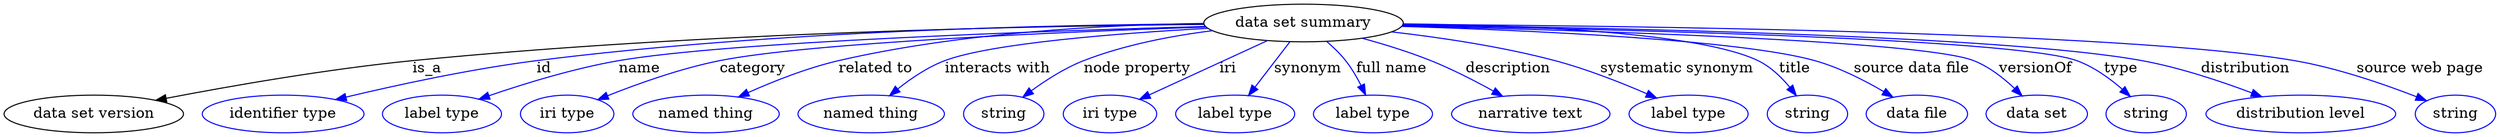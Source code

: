 digraph {
	graph [bb="0,0,1918.4,122"];
	node [label="\N"];
	"data set summary"	[height=0.5,
		label="data set summary",
		pos="998.12,104",
		width=1.9998];
	"data set version"	[height=0.5,
		pos="65.115,18",
		width=1.8088];
	"data set summary" -> "data set version"	[label=is_a,
		lp="322.39,61",
		pos="e,111.82,30.61 926.08,102.52 800.61,100.97 533.99,94.538 310.56,68 245.17,60.232 171.17,44.488 121.69,32.934"];
	id	[color=blue,
		height=0.5,
		label="identifier type",
		pos="208.12,18",
		width=1.652];
	"data set summary" -> id	[color=blue,
		label=id,
		lp="415.56,61",
		pos="e,248.89,31.263 926.08,102.8 814.67,101.58 594.11,95.497 409.23,68 357.29,60.275 299.12,45.406 258.76,34.064",
		style=solid];
	name	[color=blue,
		height=0.5,
		label="label type",
		pos="330.12,18",
		width=1.2425];
	"data set summary" -> name	[color=blue,
		label=name,
		lp="492.27,61",
		pos="e,360.12,31.546 926.11,103.93 824.83,103.95 634.99,99.198 476.8,68 439.52,60.649 398.64,46.453 369.52,35.226",
		style=solid];
	category	[color=blue,
		height=0.5,
		label="iri type",
		pos="428.12,18",
		width=0.9834];
	"data set summary" -> category	[color=blue,
		label=category,
		lp="582.21,61",
		pos="e,453.31,30.985 925.93,103.36 837.97,102.4 685.35,96.248 557.92,68 524.56,60.604 488.31,46.356 462.61,35.122",
		style=solid];
	"related to"	[color=blue,
		height=0.5,
		label="named thing",
		pos="535.12,18",
		width=1.5019];
	"data set summary" -> "related to"	[color=blue,
		label="related to",
		lp="675.35,61",
		pos="e,562.72,33.778 926.37,102.22 854.93,99.961 742.64,92.366 648.64,68 622.03,61.102 593.64,48.845 571.9,38.316",
		style=solid];
	"interacts with"	[color=blue,
		height=0.5,
		label="named thing",
		pos="661.12,18",
		width=1.5019];
	"data set summary" -> "interacts with"	[color=blue,
		label="interacts with",
		lp="767.02,61",
		pos="e,678.16,35.214 926.1,103.29 870.3,101.26 792.03,93.42 728.3,68 712.94,61.872 697.87,51.416 685.91,41.732",
		style=solid];
	"node property"	[color=blue,
		height=0.5,
		label=string,
		pos="763.12,18",
		width=0.8403];
	"data set summary" -> "node property"	[color=blue,
		label="node property",
		lp="871.19,61",
		pos="e,779.19,33.376 933.9,95.755 902.26,90.633 864.1,82.08 831.97,68 815.92,60.966 799.86,49.829 787.29,39.949",
		style=solid];
	iri	[color=blue,
		height=0.5,
		label="iri type",
		pos="847.12,18",
		width=0.9834];
	"data set summary" -> iri	[color=blue,
		label=iri,
		lp="938.34,61",
		pos="e,870.08,31.773 970.07,87.397 944.28,73.052 906.07,51.797 879.11,36.796",
		style=solid];
	synonym	[color=blue,
		height=0.5,
		label="label type",
		pos="945.12,18",
		width=1.2425];
	"data set summary" -> synonym	[color=blue,
		label=synonym,
		lp="1000.8,61",
		pos="e,955.64,35.687 987.39,86.001 979.87,74.082 969.68,57.94 961.2,44.486",
		style=solid];
	"full name"	[color=blue,
		height=0.5,
		label="label type",
		pos="1052.1,18",
		width=1.2425];
	"data set summary" -> "full name"	[color=blue,
		label="full name",
		lp="1064.7,61",
		pos="e,1046,36.018 1015.2,86.462 1020.4,80.905 1025.9,74.468 1030.1,68 1034.7,61.064 1038.7,53.028 1042.1,45.496",
		style=solid];
	description	[color=blue,
		height=0.5,
		label="narrative text",
		pos="1172.1,18",
		width=1.5834];
	"data set summary" -> description	[color=blue,
		label=description,
		lp="1151.2,61",
		pos="e,1150.3,34.717 1041.9,89.483 1058.9,83.663 1078.2,76.287 1095.1,68 1111.1,60.15 1127.9,49.749 1141.7,40.55",
		style=solid];
	"systematic synonym"	[color=blue,
		height=0.5,
		label="label type",
		pos="1292.1,18",
		width=1.2425];
	"data set summary" -> "systematic synonym"	[color=blue,
		label="systematic synonym",
		lp="1279.1,61",
		pos="e,1266.7,32.94 1061.3,95.243 1098.3,89.723 1145.5,80.955 1186.1,68 1210.8,60.134 1237.2,47.915 1257.5,37.646",
		style=solid];
	title	[color=blue,
		height=0.5,
		label=string,
		pos="1385.1,18",
		width=0.8403];
	"data set summary" -> title	[color=blue,
		label=title,
		lp="1370,61",
		pos="e,1375,35.122 1069.6,101.6 1155.6,98.903 1294.2,91.015 1340.1,68 1351.5,62.312 1361.3,52.486 1368.9,43.119",
		style=solid];
	"source data file"	[color=blue,
		height=0.5,
		label="data file",
		pos="1472.1,18",
		width=1.0652];
	"data set summary" -> "source data file"	[color=blue,
		label="source data file",
		lp="1460.5,61",
		pos="e,1452.2,33.504 1068.8,100.16 1164,95.732 1327.9,85.783 1385.1,68 1405.9,61.527 1427.3,49.594 1443.6,39.126",
		style=solid];
	versionOf	[color=blue,
		height=0.5,
		label="data set",
		pos="1565.1,18",
		width=1.0242];
	"data set summary" -> versionOf	[color=blue,
		label=versionOf,
		lp="1559.1,61",
		pos="e,1551.6,34.836 1070.4,103.52 1191.6,103.49 1430,99.275 1507.1,68 1521.1,62.318 1534.2,51.885 1544.4,42.101",
		style=solid];
	type	[color=blue,
		height=0.5,
		label=string,
		pos="1650.1,18",
		width=0.8403];
	"data set summary" -> type	[color=blue,
		label=type,
		lp="1627.2,61",
		pos="e,1636.8,34.412 1069.4,101.28 1216.5,97.378 1543.8,86.699 1591.1,68 1605.5,62.311 1619,51.673 1629.5,41.759",
		style=solid];
	distribution	[color=blue,
		height=0.5,
		label="distribution level",
		pos="1769.1,18",
		width=1.9523];
	"data set summary" -> distribution	[color=blue,
		label=distribution,
		lp="1722.4,61",
		pos="e,1738.1,34.244 1069.8,101.96 1214.3,99.394 1535.6,91.199 1643.1,68 1672.8,61.596 1704.6,49.157 1728.9,38.414",
		style=solid];
	"source web page"	[color=blue,
		height=0.5,
		label=string,
		pos="1888.1,18",
		width=0.8403];
	"data set summary" -> "source web page"	[color=blue,
		label="source web page",
		lp="1852.8,61",
		pos="e,1865.5,30.261 1070,102.43 1233.5,100.68 1628.6,93.844 1759.1,68 1793.5,61.189 1830.7,46.158 1856.3,34.528",
		style=solid];
}

